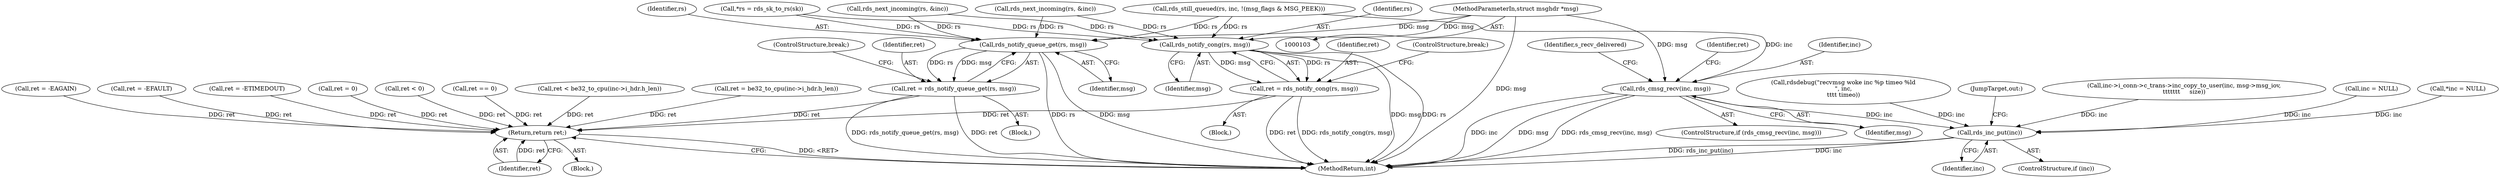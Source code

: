 digraph "0_linux_f3d3342602f8bcbf37d7c46641cb9bca7618eb1c_27@pointer" {
"1000106" [label="(MethodParameterIn,struct msghdr *msg)"];
"1000165" [label="(Call,rds_notify_queue_get(rs, msg))"];
"1000163" [label="(Call,ret = rds_notify_queue_get(rs, msg))"];
"1000382" [label="(Return,return ret;)"];
"1000176" [label="(Call,rds_notify_cong(rs, msg))"];
"1000174" [label="(Call,ret = rds_notify_cong(rs, msg))"];
"1000316" [label="(Call,rds_cmsg_recv(inc, msg))"];
"1000379" [label="(Call,rds_inc_put(inc))"];
"1000384" [label="(MethodReturn,int)"];
"1000381" [label="(JumpTarget,out:)"];
"1000175" [label="(Identifier,ret)"];
"1000320" [label="(Call,ret = -EFAULT)"];
"1000321" [label="(Identifier,ret)"];
"1000259" [label="(Call,inc->i_conn->c_trans->inc_copy_to_user(inc, msg->msg_iov,\n\t\t\t\t\t\t\t     size))"];
"1000272" [label="(Call,rds_still_queued(rs, inc, !(msg_flags & MSG_PEEK)))"];
"1000162" [label="(Block,)"];
"1000117" [label="(Call,*rs = rds_sk_to_rs(sk))"];
"1000282" [label="(Call,inc = NULL)"];
"1000237" [label="(Call,ret = -ETIMEDOUT)"];
"1000315" [label="(ControlStructure,if (rds_cmsg_recv(inc, msg)))"];
"1000316" [label="(Call,rds_cmsg_recv(inc, msg))"];
"1000168" [label="(ControlStructure,break;)"];
"1000123" [label="(Call,ret = 0)"];
"1000163" [label="(Call,ret = rds_notify_queue_get(rs, msg))"];
"1000173" [label="(Block,)"];
"1000176" [label="(Call,rds_notify_cong(rs, msg))"];
"1000266" [label="(Call,ret < 0)"];
"1000177" [label="(Identifier,rs)"];
"1000317" [label="(Identifier,inc)"];
"1000164" [label="(Identifier,ret)"];
"1000174" [label="(Call,ret = rds_notify_cong(rs, msg))"];
"1000383" [label="(Identifier,ret)"];
"1000106" [label="(MethodParameterIn,struct msghdr *msg)"];
"1000377" [label="(ControlStructure,if (inc))"];
"1000165" [label="(Call,rds_notify_queue_get(rs, msg))"];
"1000382" [label="(Return,return ret;)"];
"1000134" [label="(Call,*inc = NULL)"];
"1000379" [label="(Call,rds_inc_put(inc))"];
"1000326" [label="(Identifier,s_recv_delivered)"];
"1000178" [label="(Identifier,msg)"];
"1000212" [label="(Call,rds_next_incoming(rs, &inc))"];
"1000318" [label="(Identifier,msg)"];
"1000167" [label="(Identifier,msg)"];
"1000234" [label="(Call,ret == 0)"];
"1000217" [label="(Call,rdsdebug(\"recvmsg woke inc %p timeo %ld\n\", inc,\n\t\t\t\t timeo))"];
"1000289" [label="(Call,ret < be32_to_cpu(inc->i_hdr.h_len))"];
"1000179" [label="(ControlStructure,break;)"];
"1000380" [label="(Identifier,inc)"];
"1000166" [label="(Identifier,rs)"];
"1000302" [label="(Call,ret = be32_to_cpu(inc->i_hdr.h_len))"];
"1000182" [label="(Call,rds_next_incoming(rs, &inc))"];
"1000109" [label="(Block,)"];
"1000190" [label="(Call,ret = -EAGAIN)"];
"1000106" -> "1000103"  [label="AST: "];
"1000106" -> "1000384"  [label="DDG: msg"];
"1000106" -> "1000165"  [label="DDG: msg"];
"1000106" -> "1000176"  [label="DDG: msg"];
"1000106" -> "1000316"  [label="DDG: msg"];
"1000165" -> "1000163"  [label="AST: "];
"1000165" -> "1000167"  [label="CFG: "];
"1000166" -> "1000165"  [label="AST: "];
"1000167" -> "1000165"  [label="AST: "];
"1000163" -> "1000165"  [label="CFG: "];
"1000165" -> "1000384"  [label="DDG: rs"];
"1000165" -> "1000384"  [label="DDG: msg"];
"1000165" -> "1000163"  [label="DDG: rs"];
"1000165" -> "1000163"  [label="DDG: msg"];
"1000117" -> "1000165"  [label="DDG: rs"];
"1000272" -> "1000165"  [label="DDG: rs"];
"1000212" -> "1000165"  [label="DDG: rs"];
"1000182" -> "1000165"  [label="DDG: rs"];
"1000163" -> "1000162"  [label="AST: "];
"1000164" -> "1000163"  [label="AST: "];
"1000168" -> "1000163"  [label="CFG: "];
"1000163" -> "1000384"  [label="DDG: ret"];
"1000163" -> "1000384"  [label="DDG: rds_notify_queue_get(rs, msg)"];
"1000163" -> "1000382"  [label="DDG: ret"];
"1000382" -> "1000109"  [label="AST: "];
"1000382" -> "1000383"  [label="CFG: "];
"1000383" -> "1000382"  [label="AST: "];
"1000384" -> "1000382"  [label="CFG: "];
"1000382" -> "1000384"  [label="DDG: <RET>"];
"1000383" -> "1000382"  [label="DDG: ret"];
"1000302" -> "1000382"  [label="DDG: ret"];
"1000237" -> "1000382"  [label="DDG: ret"];
"1000266" -> "1000382"  [label="DDG: ret"];
"1000190" -> "1000382"  [label="DDG: ret"];
"1000320" -> "1000382"  [label="DDG: ret"];
"1000174" -> "1000382"  [label="DDG: ret"];
"1000123" -> "1000382"  [label="DDG: ret"];
"1000289" -> "1000382"  [label="DDG: ret"];
"1000234" -> "1000382"  [label="DDG: ret"];
"1000176" -> "1000174"  [label="AST: "];
"1000176" -> "1000178"  [label="CFG: "];
"1000177" -> "1000176"  [label="AST: "];
"1000178" -> "1000176"  [label="AST: "];
"1000174" -> "1000176"  [label="CFG: "];
"1000176" -> "1000384"  [label="DDG: msg"];
"1000176" -> "1000384"  [label="DDG: rs"];
"1000176" -> "1000174"  [label="DDG: rs"];
"1000176" -> "1000174"  [label="DDG: msg"];
"1000117" -> "1000176"  [label="DDG: rs"];
"1000272" -> "1000176"  [label="DDG: rs"];
"1000212" -> "1000176"  [label="DDG: rs"];
"1000182" -> "1000176"  [label="DDG: rs"];
"1000174" -> "1000173"  [label="AST: "];
"1000175" -> "1000174"  [label="AST: "];
"1000179" -> "1000174"  [label="CFG: "];
"1000174" -> "1000384"  [label="DDG: rds_notify_cong(rs, msg)"];
"1000174" -> "1000384"  [label="DDG: ret"];
"1000316" -> "1000315"  [label="AST: "];
"1000316" -> "1000318"  [label="CFG: "];
"1000317" -> "1000316"  [label="AST: "];
"1000318" -> "1000316"  [label="AST: "];
"1000321" -> "1000316"  [label="CFG: "];
"1000326" -> "1000316"  [label="CFG: "];
"1000316" -> "1000384"  [label="DDG: msg"];
"1000316" -> "1000384"  [label="DDG: rds_cmsg_recv(inc, msg)"];
"1000316" -> "1000384"  [label="DDG: inc"];
"1000272" -> "1000316"  [label="DDG: inc"];
"1000316" -> "1000379"  [label="DDG: inc"];
"1000379" -> "1000377"  [label="AST: "];
"1000379" -> "1000380"  [label="CFG: "];
"1000380" -> "1000379"  [label="AST: "];
"1000381" -> "1000379"  [label="CFG: "];
"1000379" -> "1000384"  [label="DDG: inc"];
"1000379" -> "1000384"  [label="DDG: rds_inc_put(inc)"];
"1000259" -> "1000379"  [label="DDG: inc"];
"1000217" -> "1000379"  [label="DDG: inc"];
"1000134" -> "1000379"  [label="DDG: inc"];
"1000282" -> "1000379"  [label="DDG: inc"];
}
